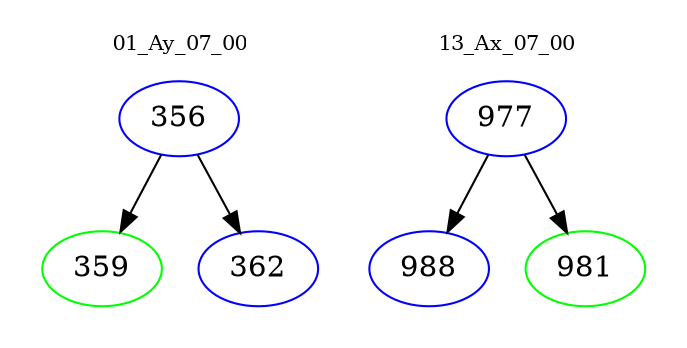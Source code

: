 digraph{
subgraph cluster_0 {
color = white
label = "01_Ay_07_00";
fontsize=10;
T0_356 [label="356", color="blue"]
T0_356 -> T0_359 [color="black"]
T0_359 [label="359", color="green"]
T0_356 -> T0_362 [color="black"]
T0_362 [label="362", color="blue"]
}
subgraph cluster_1 {
color = white
label = "13_Ax_07_00";
fontsize=10;
T1_977 [label="977", color="blue"]
T1_977 -> T1_988 [color="black"]
T1_988 [label="988", color="blue"]
T1_977 -> T1_981 [color="black"]
T1_981 [label="981", color="green"]
}
}
